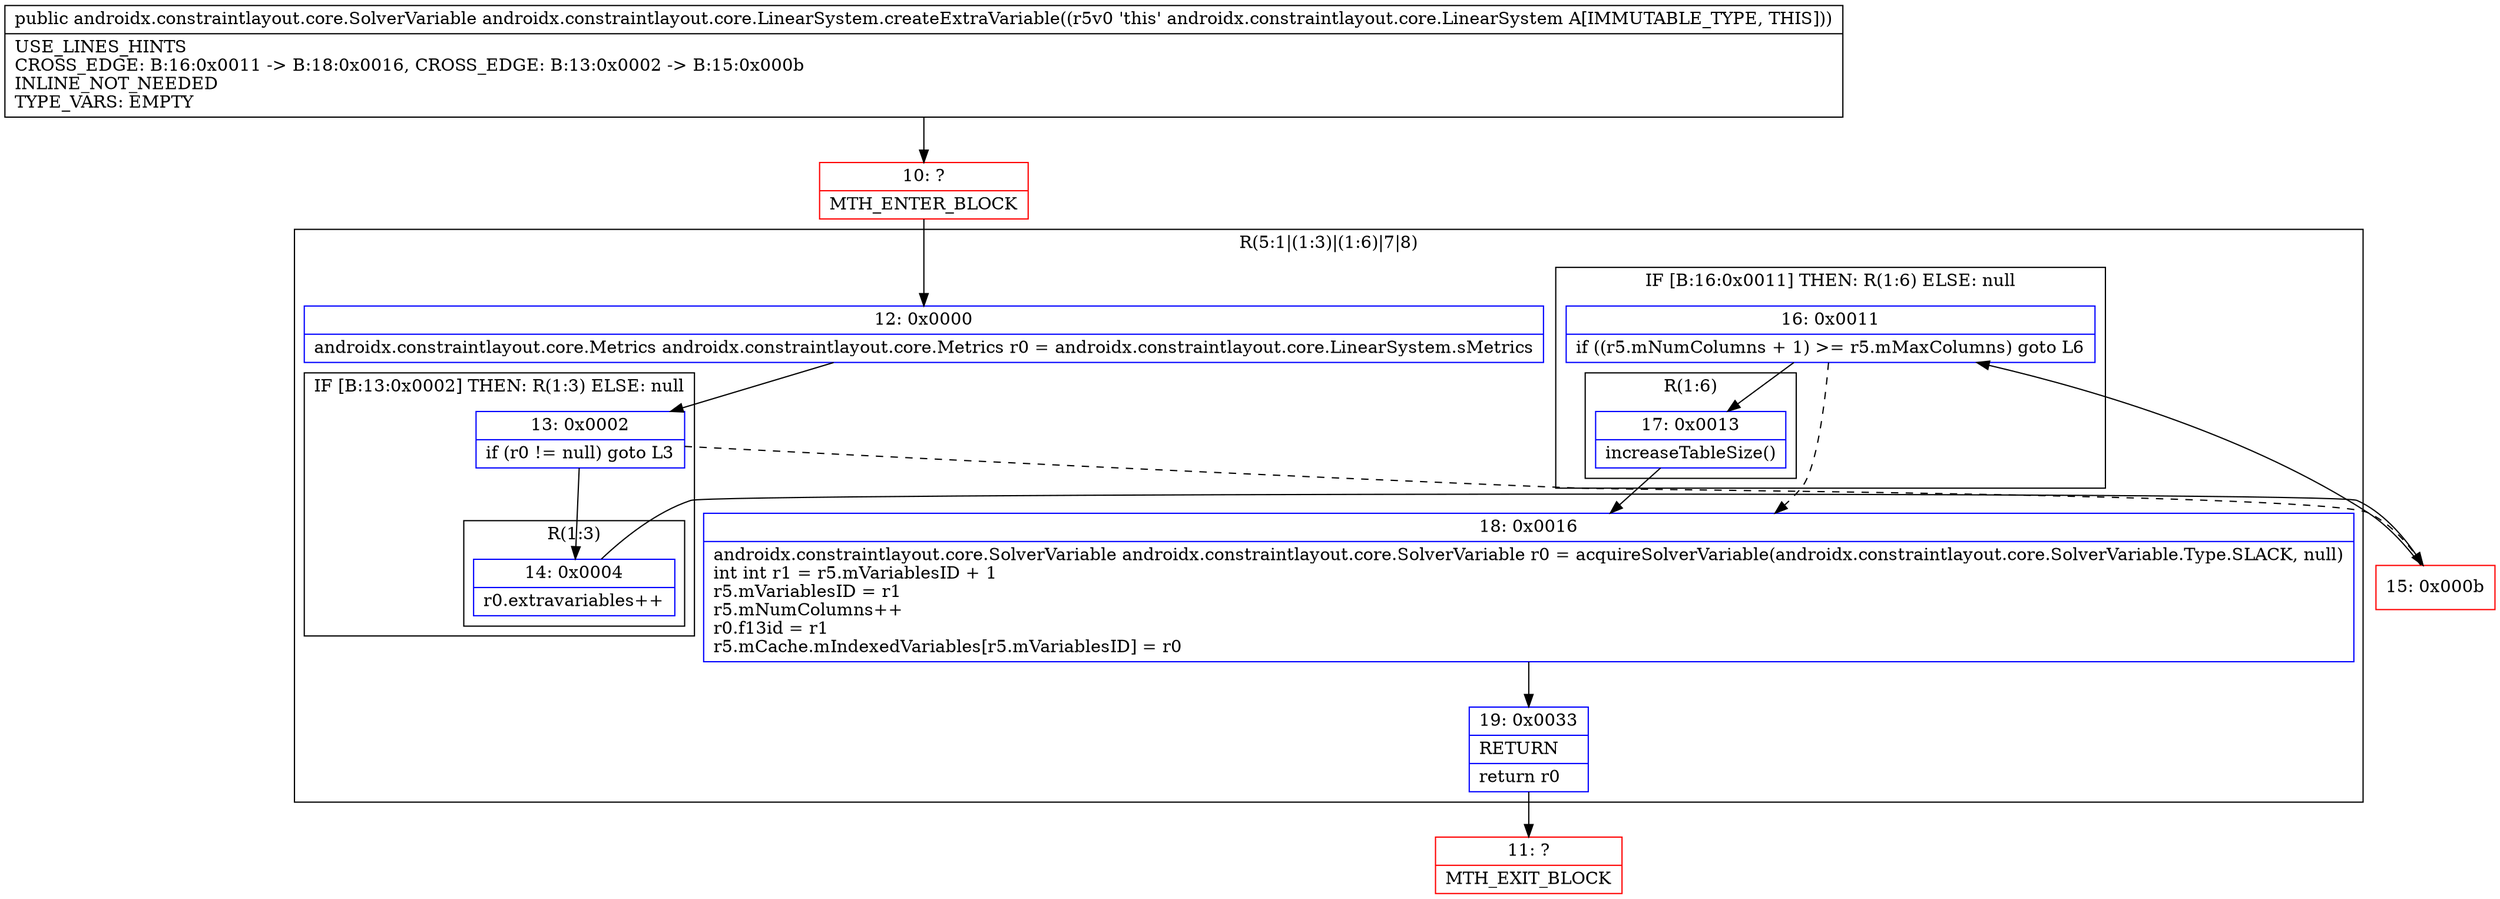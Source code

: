 digraph "CFG forandroidx.constraintlayout.core.LinearSystem.createExtraVariable()Landroidx\/constraintlayout\/core\/SolverVariable;" {
subgraph cluster_Region_1752362178 {
label = "R(5:1|(1:3)|(1:6)|7|8)";
node [shape=record,color=blue];
Node_12 [shape=record,label="{12\:\ 0x0000|androidx.constraintlayout.core.Metrics androidx.constraintlayout.core.Metrics r0 = androidx.constraintlayout.core.LinearSystem.sMetrics\l}"];
subgraph cluster_IfRegion_946210451 {
label = "IF [B:13:0x0002] THEN: R(1:3) ELSE: null";
node [shape=record,color=blue];
Node_13 [shape=record,label="{13\:\ 0x0002|if (r0 != null) goto L3\l}"];
subgraph cluster_Region_503123962 {
label = "R(1:3)";
node [shape=record,color=blue];
Node_14 [shape=record,label="{14\:\ 0x0004|r0.extravariables++\l}"];
}
}
subgraph cluster_IfRegion_1547445770 {
label = "IF [B:16:0x0011] THEN: R(1:6) ELSE: null";
node [shape=record,color=blue];
Node_16 [shape=record,label="{16\:\ 0x0011|if ((r5.mNumColumns + 1) \>= r5.mMaxColumns) goto L6\l}"];
subgraph cluster_Region_706106709 {
label = "R(1:6)";
node [shape=record,color=blue];
Node_17 [shape=record,label="{17\:\ 0x0013|increaseTableSize()\l}"];
}
}
Node_18 [shape=record,label="{18\:\ 0x0016|androidx.constraintlayout.core.SolverVariable androidx.constraintlayout.core.SolverVariable r0 = acquireSolverVariable(androidx.constraintlayout.core.SolverVariable.Type.SLACK, null)\lint int r1 = r5.mVariablesID + 1\lr5.mVariablesID = r1\lr5.mNumColumns++\lr0.f13id = r1\lr5.mCache.mIndexedVariables[r5.mVariablesID] = r0\l}"];
Node_19 [shape=record,label="{19\:\ 0x0033|RETURN\l|return r0\l}"];
}
Node_10 [shape=record,color=red,label="{10\:\ ?|MTH_ENTER_BLOCK\l}"];
Node_15 [shape=record,color=red,label="{15\:\ 0x000b}"];
Node_11 [shape=record,color=red,label="{11\:\ ?|MTH_EXIT_BLOCK\l}"];
MethodNode[shape=record,label="{public androidx.constraintlayout.core.SolverVariable androidx.constraintlayout.core.LinearSystem.createExtraVariable((r5v0 'this' androidx.constraintlayout.core.LinearSystem A[IMMUTABLE_TYPE, THIS]))  | USE_LINES_HINTS\lCROSS_EDGE: B:16:0x0011 \-\> B:18:0x0016, CROSS_EDGE: B:13:0x0002 \-\> B:15:0x000b\lINLINE_NOT_NEEDED\lTYPE_VARS: EMPTY\l}"];
MethodNode -> Node_10;Node_12 -> Node_13;
Node_13 -> Node_14;
Node_13 -> Node_15[style=dashed];
Node_14 -> Node_15;
Node_16 -> Node_17;
Node_16 -> Node_18[style=dashed];
Node_17 -> Node_18;
Node_18 -> Node_19;
Node_19 -> Node_11;
Node_10 -> Node_12;
Node_15 -> Node_16;
}

